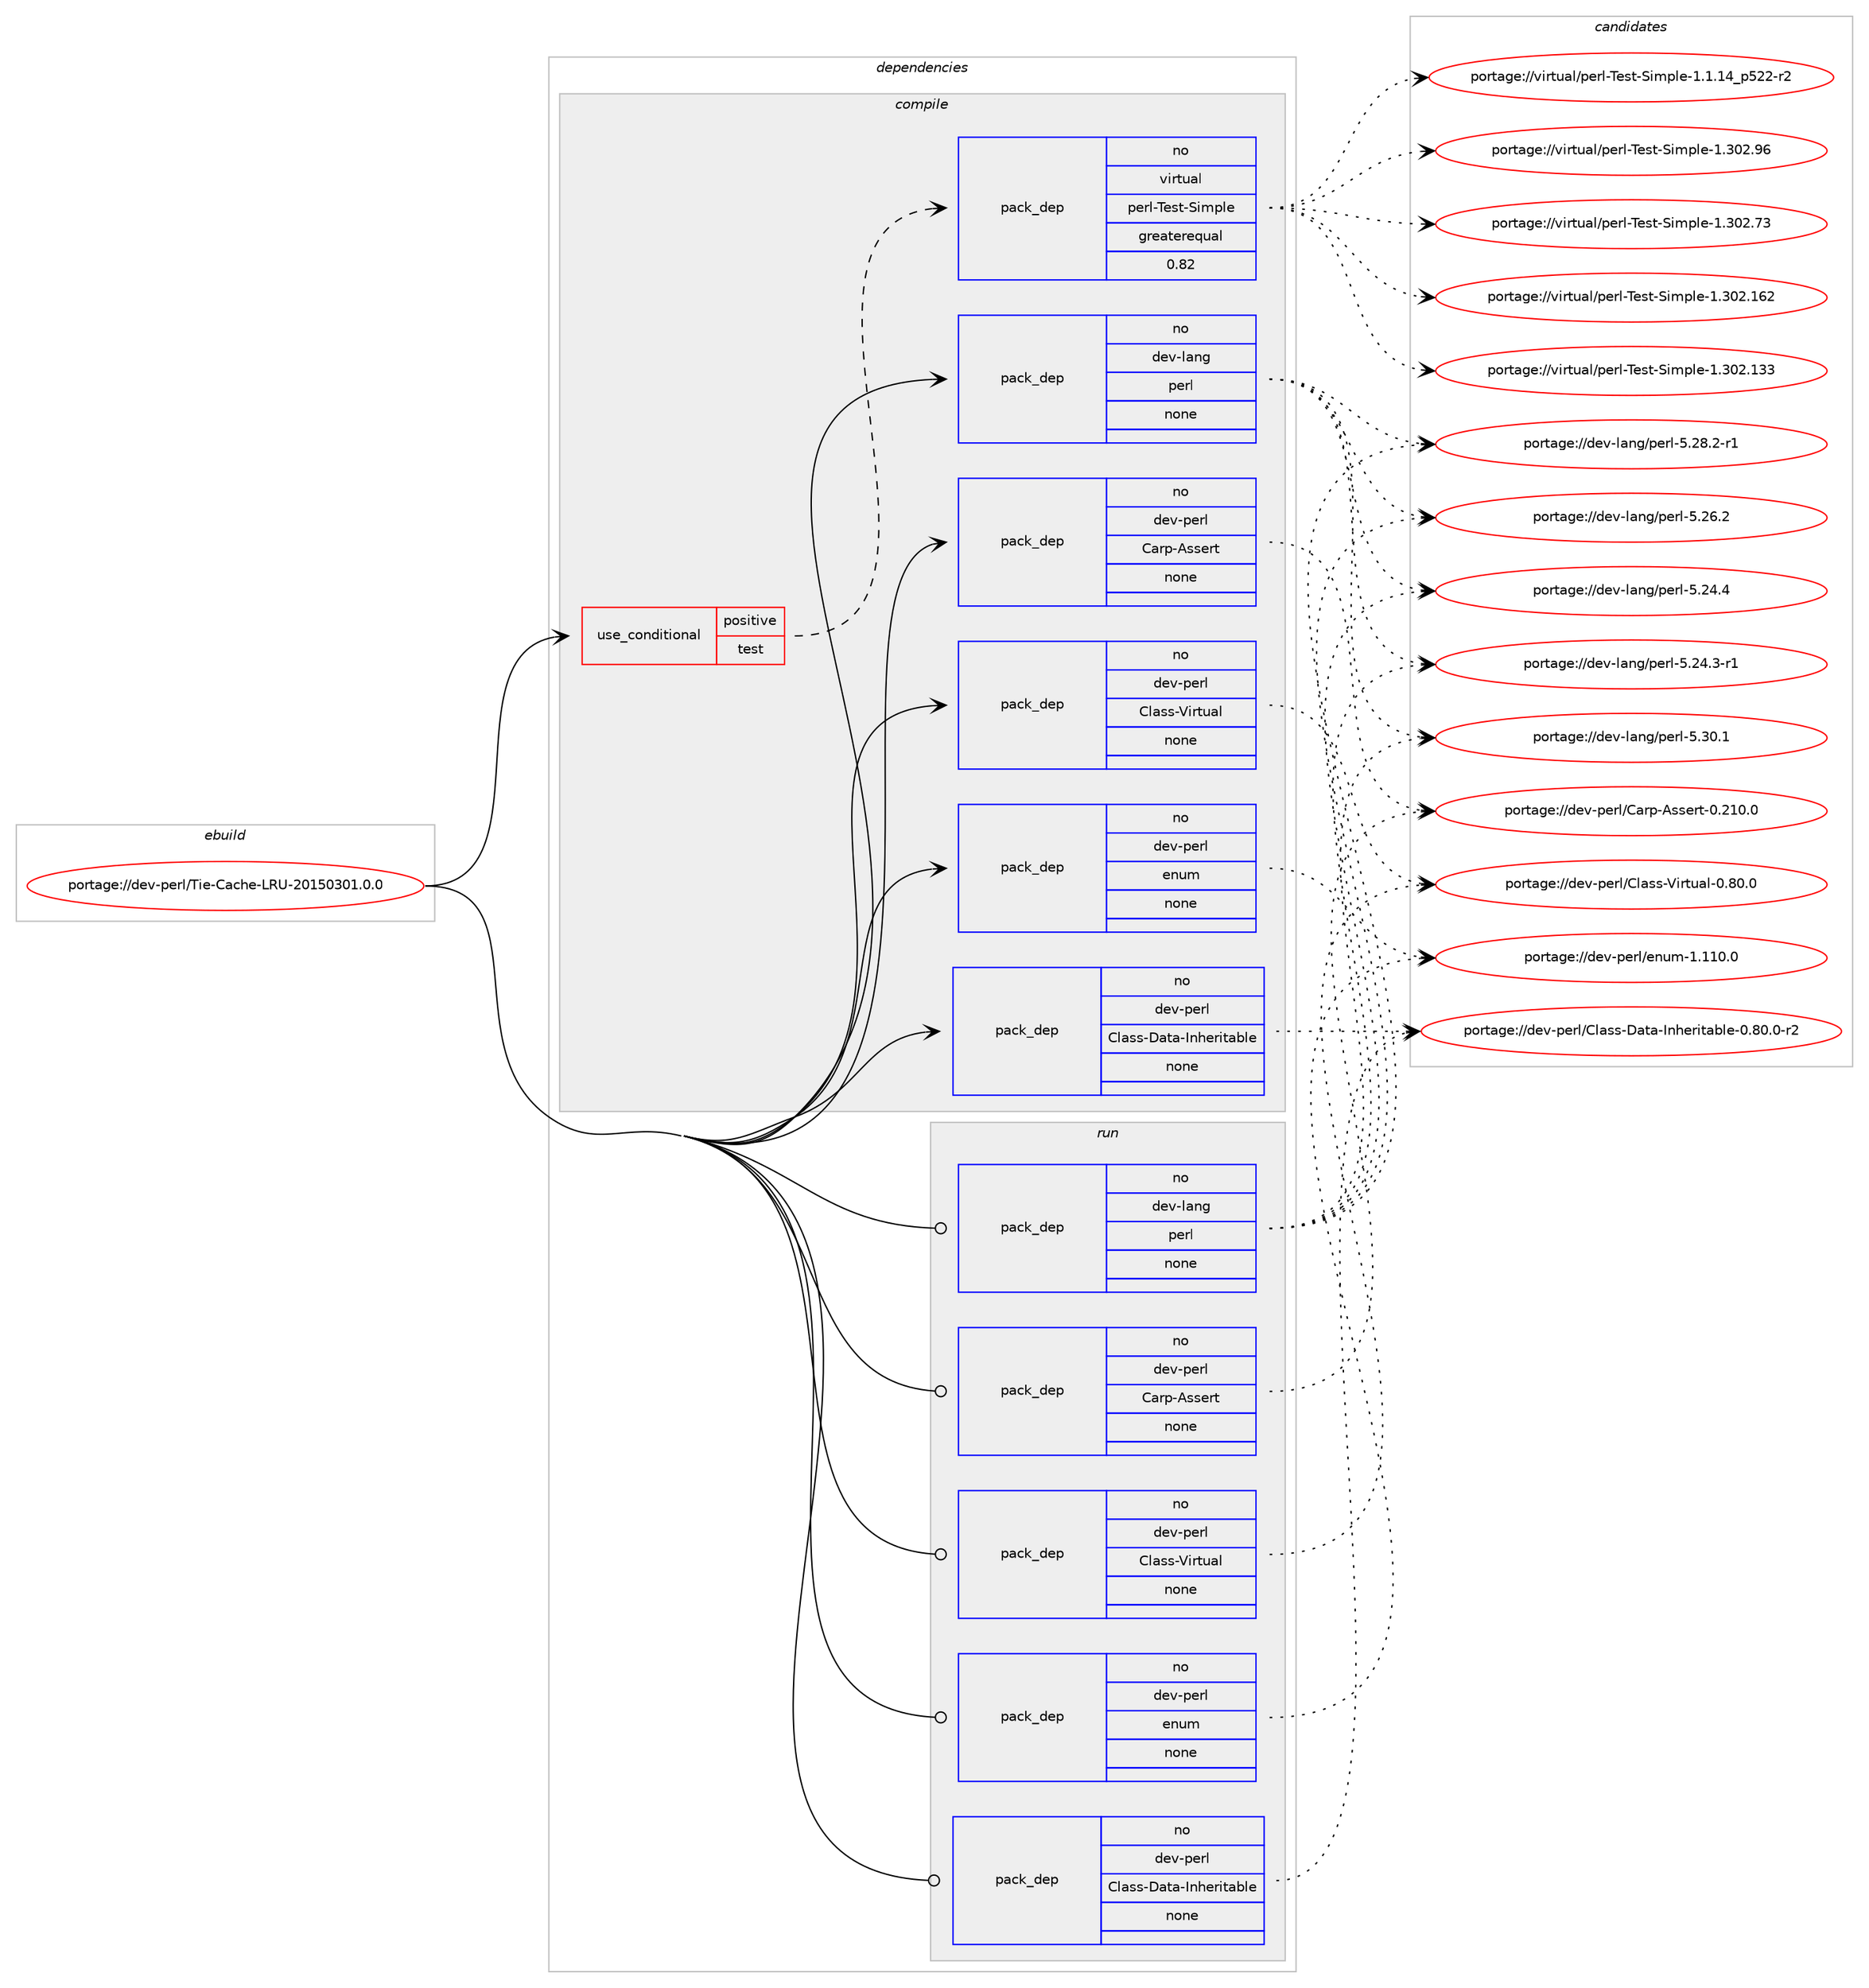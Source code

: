 digraph prolog {

# *************
# Graph options
# *************

newrank=true;
concentrate=true;
compound=true;
graph [rankdir=LR,fontname=Helvetica,fontsize=10,ranksep=1.5];#, ranksep=2.5, nodesep=0.2];
edge  [arrowhead=vee];
node  [fontname=Helvetica,fontsize=10];

# **********
# The ebuild
# **********

subgraph cluster_leftcol {
color=gray;
rank=same;
label=<<i>ebuild</i>>;
id [label="portage://dev-perl/Tie-Cache-LRU-20150301.0.0", color=red, width=4, href="../dev-perl/Tie-Cache-LRU-20150301.0.0.svg"];
}

# ****************
# The dependencies
# ****************

subgraph cluster_midcol {
color=gray;
label=<<i>dependencies</i>>;
subgraph cluster_compile {
fillcolor="#eeeeee";
style=filled;
label=<<i>compile</i>>;
subgraph cond121316 {
dependency480557 [label=<<TABLE BORDER="0" CELLBORDER="1" CELLSPACING="0" CELLPADDING="4"><TR><TD ROWSPAN="3" CELLPADDING="10">use_conditional</TD></TR><TR><TD>positive</TD></TR><TR><TD>test</TD></TR></TABLE>>, shape=none, color=red];
subgraph pack354181 {
dependency480558 [label=<<TABLE BORDER="0" CELLBORDER="1" CELLSPACING="0" CELLPADDING="4" WIDTH="220"><TR><TD ROWSPAN="6" CELLPADDING="30">pack_dep</TD></TR><TR><TD WIDTH="110">no</TD></TR><TR><TD>virtual</TD></TR><TR><TD>perl-Test-Simple</TD></TR><TR><TD>greaterequal</TD></TR><TR><TD>0.82</TD></TR></TABLE>>, shape=none, color=blue];
}
dependency480557:e -> dependency480558:w [weight=20,style="dashed",arrowhead="vee"];
}
id:e -> dependency480557:w [weight=20,style="solid",arrowhead="vee"];
subgraph pack354182 {
dependency480559 [label=<<TABLE BORDER="0" CELLBORDER="1" CELLSPACING="0" CELLPADDING="4" WIDTH="220"><TR><TD ROWSPAN="6" CELLPADDING="30">pack_dep</TD></TR><TR><TD WIDTH="110">no</TD></TR><TR><TD>dev-lang</TD></TR><TR><TD>perl</TD></TR><TR><TD>none</TD></TR><TR><TD></TD></TR></TABLE>>, shape=none, color=blue];
}
id:e -> dependency480559:w [weight=20,style="solid",arrowhead="vee"];
subgraph pack354183 {
dependency480560 [label=<<TABLE BORDER="0" CELLBORDER="1" CELLSPACING="0" CELLPADDING="4" WIDTH="220"><TR><TD ROWSPAN="6" CELLPADDING="30">pack_dep</TD></TR><TR><TD WIDTH="110">no</TD></TR><TR><TD>dev-perl</TD></TR><TR><TD>Carp-Assert</TD></TR><TR><TD>none</TD></TR><TR><TD></TD></TR></TABLE>>, shape=none, color=blue];
}
id:e -> dependency480560:w [weight=20,style="solid",arrowhead="vee"];
subgraph pack354184 {
dependency480561 [label=<<TABLE BORDER="0" CELLBORDER="1" CELLSPACING="0" CELLPADDING="4" WIDTH="220"><TR><TD ROWSPAN="6" CELLPADDING="30">pack_dep</TD></TR><TR><TD WIDTH="110">no</TD></TR><TR><TD>dev-perl</TD></TR><TR><TD>Class-Data-Inheritable</TD></TR><TR><TD>none</TD></TR><TR><TD></TD></TR></TABLE>>, shape=none, color=blue];
}
id:e -> dependency480561:w [weight=20,style="solid",arrowhead="vee"];
subgraph pack354185 {
dependency480562 [label=<<TABLE BORDER="0" CELLBORDER="1" CELLSPACING="0" CELLPADDING="4" WIDTH="220"><TR><TD ROWSPAN="6" CELLPADDING="30">pack_dep</TD></TR><TR><TD WIDTH="110">no</TD></TR><TR><TD>dev-perl</TD></TR><TR><TD>Class-Virtual</TD></TR><TR><TD>none</TD></TR><TR><TD></TD></TR></TABLE>>, shape=none, color=blue];
}
id:e -> dependency480562:w [weight=20,style="solid",arrowhead="vee"];
subgraph pack354186 {
dependency480563 [label=<<TABLE BORDER="0" CELLBORDER="1" CELLSPACING="0" CELLPADDING="4" WIDTH="220"><TR><TD ROWSPAN="6" CELLPADDING="30">pack_dep</TD></TR><TR><TD WIDTH="110">no</TD></TR><TR><TD>dev-perl</TD></TR><TR><TD>enum</TD></TR><TR><TD>none</TD></TR><TR><TD></TD></TR></TABLE>>, shape=none, color=blue];
}
id:e -> dependency480563:w [weight=20,style="solid",arrowhead="vee"];
}
subgraph cluster_compileandrun {
fillcolor="#eeeeee";
style=filled;
label=<<i>compile and run</i>>;
}
subgraph cluster_run {
fillcolor="#eeeeee";
style=filled;
label=<<i>run</i>>;
subgraph pack354187 {
dependency480564 [label=<<TABLE BORDER="0" CELLBORDER="1" CELLSPACING="0" CELLPADDING="4" WIDTH="220"><TR><TD ROWSPAN="6" CELLPADDING="30">pack_dep</TD></TR><TR><TD WIDTH="110">no</TD></TR><TR><TD>dev-lang</TD></TR><TR><TD>perl</TD></TR><TR><TD>none</TD></TR><TR><TD></TD></TR></TABLE>>, shape=none, color=blue];
}
id:e -> dependency480564:w [weight=20,style="solid",arrowhead="odot"];
subgraph pack354188 {
dependency480565 [label=<<TABLE BORDER="0" CELLBORDER="1" CELLSPACING="0" CELLPADDING="4" WIDTH="220"><TR><TD ROWSPAN="6" CELLPADDING="30">pack_dep</TD></TR><TR><TD WIDTH="110">no</TD></TR><TR><TD>dev-perl</TD></TR><TR><TD>Carp-Assert</TD></TR><TR><TD>none</TD></TR><TR><TD></TD></TR></TABLE>>, shape=none, color=blue];
}
id:e -> dependency480565:w [weight=20,style="solid",arrowhead="odot"];
subgraph pack354189 {
dependency480566 [label=<<TABLE BORDER="0" CELLBORDER="1" CELLSPACING="0" CELLPADDING="4" WIDTH="220"><TR><TD ROWSPAN="6" CELLPADDING="30">pack_dep</TD></TR><TR><TD WIDTH="110">no</TD></TR><TR><TD>dev-perl</TD></TR><TR><TD>Class-Data-Inheritable</TD></TR><TR><TD>none</TD></TR><TR><TD></TD></TR></TABLE>>, shape=none, color=blue];
}
id:e -> dependency480566:w [weight=20,style="solid",arrowhead="odot"];
subgraph pack354190 {
dependency480567 [label=<<TABLE BORDER="0" CELLBORDER="1" CELLSPACING="0" CELLPADDING="4" WIDTH="220"><TR><TD ROWSPAN="6" CELLPADDING="30">pack_dep</TD></TR><TR><TD WIDTH="110">no</TD></TR><TR><TD>dev-perl</TD></TR><TR><TD>Class-Virtual</TD></TR><TR><TD>none</TD></TR><TR><TD></TD></TR></TABLE>>, shape=none, color=blue];
}
id:e -> dependency480567:w [weight=20,style="solid",arrowhead="odot"];
subgraph pack354191 {
dependency480568 [label=<<TABLE BORDER="0" CELLBORDER="1" CELLSPACING="0" CELLPADDING="4" WIDTH="220"><TR><TD ROWSPAN="6" CELLPADDING="30">pack_dep</TD></TR><TR><TD WIDTH="110">no</TD></TR><TR><TD>dev-perl</TD></TR><TR><TD>enum</TD></TR><TR><TD>none</TD></TR><TR><TD></TD></TR></TABLE>>, shape=none, color=blue];
}
id:e -> dependency480568:w [weight=20,style="solid",arrowhead="odot"];
}
}

# **************
# The candidates
# **************

subgraph cluster_choices {
rank=same;
color=gray;
label=<<i>candidates</i>>;

subgraph choice354181 {
color=black;
nodesep=1;
choice118105114116117971084711210111410845841011151164583105109112108101454946514850465754 [label="portage://virtual/perl-Test-Simple-1.302.96", color=red, width=4,href="../virtual/perl-Test-Simple-1.302.96.svg"];
choice118105114116117971084711210111410845841011151164583105109112108101454946514850465551 [label="portage://virtual/perl-Test-Simple-1.302.73", color=red, width=4,href="../virtual/perl-Test-Simple-1.302.73.svg"];
choice11810511411611797108471121011141084584101115116458310510911210810145494651485046495450 [label="portage://virtual/perl-Test-Simple-1.302.162", color=red, width=4,href="../virtual/perl-Test-Simple-1.302.162.svg"];
choice11810511411611797108471121011141084584101115116458310510911210810145494651485046495151 [label="portage://virtual/perl-Test-Simple-1.302.133", color=red, width=4,href="../virtual/perl-Test-Simple-1.302.133.svg"];
choice11810511411611797108471121011141084584101115116458310510911210810145494649464952951125350504511450 [label="portage://virtual/perl-Test-Simple-1.1.14_p522-r2", color=red, width=4,href="../virtual/perl-Test-Simple-1.1.14_p522-r2.svg"];
dependency480558:e -> choice118105114116117971084711210111410845841011151164583105109112108101454946514850465754:w [style=dotted,weight="100"];
dependency480558:e -> choice118105114116117971084711210111410845841011151164583105109112108101454946514850465551:w [style=dotted,weight="100"];
dependency480558:e -> choice11810511411611797108471121011141084584101115116458310510911210810145494651485046495450:w [style=dotted,weight="100"];
dependency480558:e -> choice11810511411611797108471121011141084584101115116458310510911210810145494651485046495151:w [style=dotted,weight="100"];
dependency480558:e -> choice11810511411611797108471121011141084584101115116458310510911210810145494649464952951125350504511450:w [style=dotted,weight="100"];
}
subgraph choice354182 {
color=black;
nodesep=1;
choice10010111845108971101034711210111410845534651484649 [label="portage://dev-lang/perl-5.30.1", color=red, width=4,href="../dev-lang/perl-5.30.1.svg"];
choice100101118451089711010347112101114108455346505646504511449 [label="portage://dev-lang/perl-5.28.2-r1", color=red, width=4,href="../dev-lang/perl-5.28.2-r1.svg"];
choice10010111845108971101034711210111410845534650544650 [label="portage://dev-lang/perl-5.26.2", color=red, width=4,href="../dev-lang/perl-5.26.2.svg"];
choice10010111845108971101034711210111410845534650524652 [label="portage://dev-lang/perl-5.24.4", color=red, width=4,href="../dev-lang/perl-5.24.4.svg"];
choice100101118451089711010347112101114108455346505246514511449 [label="portage://dev-lang/perl-5.24.3-r1", color=red, width=4,href="../dev-lang/perl-5.24.3-r1.svg"];
dependency480559:e -> choice10010111845108971101034711210111410845534651484649:w [style=dotted,weight="100"];
dependency480559:e -> choice100101118451089711010347112101114108455346505646504511449:w [style=dotted,weight="100"];
dependency480559:e -> choice10010111845108971101034711210111410845534650544650:w [style=dotted,weight="100"];
dependency480559:e -> choice10010111845108971101034711210111410845534650524652:w [style=dotted,weight="100"];
dependency480559:e -> choice100101118451089711010347112101114108455346505246514511449:w [style=dotted,weight="100"];
}
subgraph choice354183 {
color=black;
nodesep=1;
choice1001011184511210111410847679711411245651151151011141164548465049484648 [label="portage://dev-perl/Carp-Assert-0.210.0", color=red, width=4,href="../dev-perl/Carp-Assert-0.210.0.svg"];
dependency480560:e -> choice1001011184511210111410847679711411245651151151011141164548465049484648:w [style=dotted,weight="100"];
}
subgraph choice354184 {
color=black;
nodesep=1;
choice100101118451121011141084767108971151154568971169745731101041011141051169798108101454846564846484511450 [label="portage://dev-perl/Class-Data-Inheritable-0.80.0-r2", color=red, width=4,href="../dev-perl/Class-Data-Inheritable-0.80.0-r2.svg"];
dependency480561:e -> choice100101118451121011141084767108971151154568971169745731101041011141051169798108101454846564846484511450:w [style=dotted,weight="100"];
}
subgraph choice354185 {
color=black;
nodesep=1;
choice1001011184511210111410847671089711511545861051141161179710845484656484648 [label="portage://dev-perl/Class-Virtual-0.80.0", color=red, width=4,href="../dev-perl/Class-Virtual-0.80.0.svg"];
dependency480562:e -> choice1001011184511210111410847671089711511545861051141161179710845484656484648:w [style=dotted,weight="100"];
}
subgraph choice354186 {
color=black;
nodesep=1;
choice10010111845112101114108471011101171094549464949484648 [label="portage://dev-perl/enum-1.110.0", color=red, width=4,href="../dev-perl/enum-1.110.0.svg"];
dependency480563:e -> choice10010111845112101114108471011101171094549464949484648:w [style=dotted,weight="100"];
}
subgraph choice354187 {
color=black;
nodesep=1;
choice10010111845108971101034711210111410845534651484649 [label="portage://dev-lang/perl-5.30.1", color=red, width=4,href="../dev-lang/perl-5.30.1.svg"];
choice100101118451089711010347112101114108455346505646504511449 [label="portage://dev-lang/perl-5.28.2-r1", color=red, width=4,href="../dev-lang/perl-5.28.2-r1.svg"];
choice10010111845108971101034711210111410845534650544650 [label="portage://dev-lang/perl-5.26.2", color=red, width=4,href="../dev-lang/perl-5.26.2.svg"];
choice10010111845108971101034711210111410845534650524652 [label="portage://dev-lang/perl-5.24.4", color=red, width=4,href="../dev-lang/perl-5.24.4.svg"];
choice100101118451089711010347112101114108455346505246514511449 [label="portage://dev-lang/perl-5.24.3-r1", color=red, width=4,href="../dev-lang/perl-5.24.3-r1.svg"];
dependency480564:e -> choice10010111845108971101034711210111410845534651484649:w [style=dotted,weight="100"];
dependency480564:e -> choice100101118451089711010347112101114108455346505646504511449:w [style=dotted,weight="100"];
dependency480564:e -> choice10010111845108971101034711210111410845534650544650:w [style=dotted,weight="100"];
dependency480564:e -> choice10010111845108971101034711210111410845534650524652:w [style=dotted,weight="100"];
dependency480564:e -> choice100101118451089711010347112101114108455346505246514511449:w [style=dotted,weight="100"];
}
subgraph choice354188 {
color=black;
nodesep=1;
choice1001011184511210111410847679711411245651151151011141164548465049484648 [label="portage://dev-perl/Carp-Assert-0.210.0", color=red, width=4,href="../dev-perl/Carp-Assert-0.210.0.svg"];
dependency480565:e -> choice1001011184511210111410847679711411245651151151011141164548465049484648:w [style=dotted,weight="100"];
}
subgraph choice354189 {
color=black;
nodesep=1;
choice100101118451121011141084767108971151154568971169745731101041011141051169798108101454846564846484511450 [label="portage://dev-perl/Class-Data-Inheritable-0.80.0-r2", color=red, width=4,href="../dev-perl/Class-Data-Inheritable-0.80.0-r2.svg"];
dependency480566:e -> choice100101118451121011141084767108971151154568971169745731101041011141051169798108101454846564846484511450:w [style=dotted,weight="100"];
}
subgraph choice354190 {
color=black;
nodesep=1;
choice1001011184511210111410847671089711511545861051141161179710845484656484648 [label="portage://dev-perl/Class-Virtual-0.80.0", color=red, width=4,href="../dev-perl/Class-Virtual-0.80.0.svg"];
dependency480567:e -> choice1001011184511210111410847671089711511545861051141161179710845484656484648:w [style=dotted,weight="100"];
}
subgraph choice354191 {
color=black;
nodesep=1;
choice10010111845112101114108471011101171094549464949484648 [label="portage://dev-perl/enum-1.110.0", color=red, width=4,href="../dev-perl/enum-1.110.0.svg"];
dependency480568:e -> choice10010111845112101114108471011101171094549464949484648:w [style=dotted,weight="100"];
}
}

}
